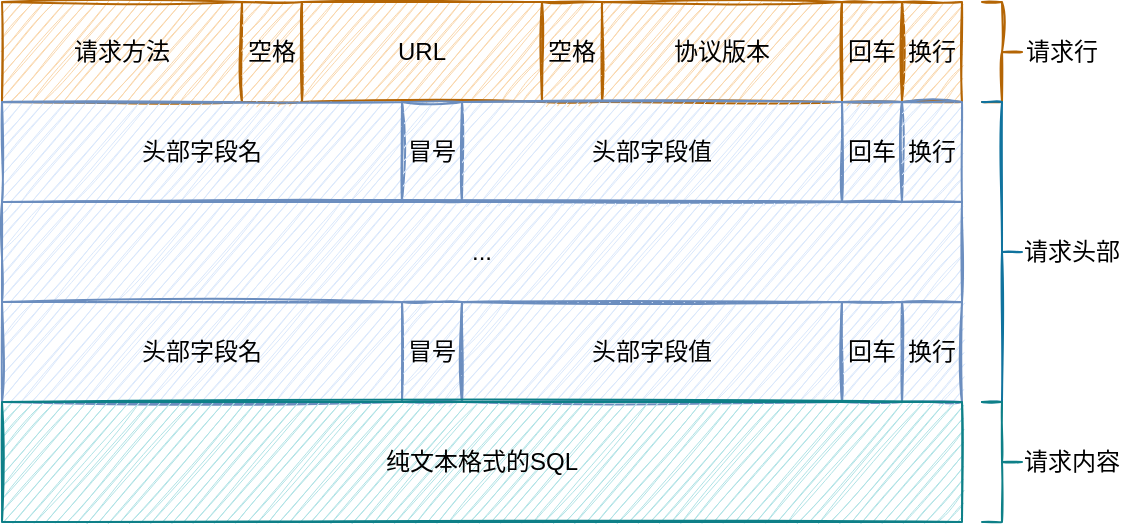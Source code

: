 <mxfile version="16.6.5" type="github">
  <diagram id="9ZpSaxzcpz4ULXaL1X-T" name="第 1 页">
    <mxGraphModel dx="946" dy="557" grid="1" gridSize="10" guides="1" tooltips="1" connect="1" arrows="1" fold="1" page="1" pageScale="1" pageWidth="827" pageHeight="1169" background="none" math="0" shadow="0">
      <root>
        <mxCell id="0" />
        <mxCell id="1" parent="0" />
        <mxCell id="QuoUFKUlMbN6moup9SOk-3" value="请求方法" style="rounded=0;whiteSpace=wrap;html=1;fillStyle=auto;fillColor=#fad7ac;gradientDirection=north;sketch=1;strokeColor=#b46504;" parent="1" vertex="1">
          <mxGeometry x="120" y="100" width="120" height="50" as="geometry" />
        </mxCell>
        <mxCell id="QuoUFKUlMbN6moup9SOk-4" value="空格" style="rounded=0;whiteSpace=wrap;html=1;fillStyle=auto;fillColor=#fad7ac;gradientDirection=north;sketch=1;strokeColor=#b46504;" parent="1" vertex="1">
          <mxGeometry x="240" y="100" width="30" height="50" as="geometry" />
        </mxCell>
        <mxCell id="QuoUFKUlMbN6moup9SOk-5" value="URL" style="rounded=0;whiteSpace=wrap;html=1;fillStyle=auto;fillColor=#fad7ac;gradientDirection=north;sketch=1;strokeColor=#b46504;" parent="1" vertex="1">
          <mxGeometry x="270" y="100" width="120" height="50" as="geometry" />
        </mxCell>
        <mxCell id="QuoUFKUlMbN6moup9SOk-6" value="空格" style="rounded=0;whiteSpace=wrap;html=1;fillStyle=auto;fillColor=#fad7ac;gradientDirection=north;sketch=1;strokeColor=#b46504;" parent="1" vertex="1">
          <mxGeometry x="390" y="100" width="30" height="50" as="geometry" />
        </mxCell>
        <mxCell id="QuoUFKUlMbN6moup9SOk-7" value="协议版本" style="rounded=0;whiteSpace=wrap;html=1;fillStyle=auto;fillColor=#fad7ac;gradientDirection=north;sketch=1;strokeColor=#b46504;" parent="1" vertex="1">
          <mxGeometry x="420" y="100" width="120" height="50" as="geometry" />
        </mxCell>
        <mxCell id="QuoUFKUlMbN6moup9SOk-9" value="回车" style="rounded=0;whiteSpace=wrap;html=1;fillStyle=auto;fillColor=#fad7ac;gradientDirection=north;sketch=1;strokeColor=#b46504;" parent="1" vertex="1">
          <mxGeometry x="540" y="100" width="30" height="50" as="geometry" />
        </mxCell>
        <mxCell id="QuoUFKUlMbN6moup9SOk-10" value="换行" style="rounded=0;whiteSpace=wrap;html=1;fillStyle=auto;fillColor=#fad7ac;gradientDirection=north;sketch=1;strokeColor=#b46504;" parent="1" vertex="1">
          <mxGeometry x="570" y="100" width="30" height="50" as="geometry" />
        </mxCell>
        <mxCell id="QuoUFKUlMbN6moup9SOk-11" value="" style="shape=curlyBracket;whiteSpace=wrap;html=1;rounded=0;flipH=1;fillStyle=auto;fillColor=#fad7ac;gradientDirection=north;sketch=1;strokeColor=#b46504;" parent="1" vertex="1">
          <mxGeometry x="610" y="100" width="20" height="50" as="geometry" />
        </mxCell>
        <mxCell id="QuoUFKUlMbN6moup9SOk-12" value="请求行" style="text;html=1;align=center;verticalAlign=middle;whiteSpace=wrap;rounded=0;fillStyle=auto;sketch=1;" parent="1" vertex="1">
          <mxGeometry x="630" y="110" width="40" height="30" as="geometry" />
        </mxCell>
        <mxCell id="QuoUFKUlMbN6moup9SOk-14" value="头部字段名" style="rounded=0;whiteSpace=wrap;html=1;fillStyle=auto;fillColor=#dae8fc;gradientDirection=north;sketch=1;strokeColor=#6c8ebf;" parent="1" vertex="1">
          <mxGeometry x="120" y="150" width="200" height="50" as="geometry" />
        </mxCell>
        <mxCell id="QuoUFKUlMbN6moup9SOk-15" value="冒号" style="rounded=0;whiteSpace=wrap;html=1;fillStyle=auto;fillColor=#dae8fc;gradientDirection=north;sketch=1;strokeColor=#6c8ebf;" parent="1" vertex="1">
          <mxGeometry x="320" y="150" width="30" height="50" as="geometry" />
        </mxCell>
        <mxCell id="QuoUFKUlMbN6moup9SOk-16" value="头部字段值" style="rounded=0;whiteSpace=wrap;html=1;fillStyle=auto;fillColor=#dae8fc;gradientDirection=north;sketch=1;strokeColor=#6c8ebf;" parent="1" vertex="1">
          <mxGeometry x="350" y="150" width="190" height="50" as="geometry" />
        </mxCell>
        <mxCell id="QuoUFKUlMbN6moup9SOk-17" value="回车" style="rounded=0;whiteSpace=wrap;html=1;fillStyle=auto;fillColor=#dae8fc;gradientDirection=north;sketch=1;strokeColor=#6c8ebf;" parent="1" vertex="1">
          <mxGeometry x="540" y="150" width="30" height="50" as="geometry" />
        </mxCell>
        <mxCell id="QuoUFKUlMbN6moup9SOk-18" value="换行" style="rounded=0;whiteSpace=wrap;html=1;fillStyle=auto;fillColor=#dae8fc;gradientDirection=north;sketch=1;strokeColor=#6c8ebf;" parent="1" vertex="1">
          <mxGeometry x="570" y="150" width="30" height="50" as="geometry" />
        </mxCell>
        <mxCell id="QuoUFKUlMbN6moup9SOk-19" value="..." style="rounded=0;whiteSpace=wrap;html=1;fillStyle=auto;fillColor=#dae8fc;gradientDirection=north;sketch=1;strokeColor=#6c8ebf;" parent="1" vertex="1">
          <mxGeometry x="120" y="200" width="480" height="50" as="geometry" />
        </mxCell>
        <mxCell id="QuoUFKUlMbN6moup9SOk-20" value="头部字段名" style="rounded=0;whiteSpace=wrap;html=1;fillStyle=auto;fillColor=#dae8fc;gradientDirection=north;sketch=1;strokeColor=#6c8ebf;" parent="1" vertex="1">
          <mxGeometry x="120" y="250" width="200" height="50" as="geometry" />
        </mxCell>
        <mxCell id="QuoUFKUlMbN6moup9SOk-21" value="冒号" style="rounded=0;whiteSpace=wrap;html=1;fillStyle=auto;fillColor=#dae8fc;gradientDirection=north;sketch=1;strokeColor=#6c8ebf;" parent="1" vertex="1">
          <mxGeometry x="320" y="250" width="30" height="50" as="geometry" />
        </mxCell>
        <mxCell id="QuoUFKUlMbN6moup9SOk-22" value="头部字段值" style="rounded=0;whiteSpace=wrap;html=1;fillStyle=auto;fillColor=#dae8fc;gradientDirection=north;sketch=1;strokeColor=#6c8ebf;" parent="1" vertex="1">
          <mxGeometry x="350" y="250" width="190" height="50" as="geometry" />
        </mxCell>
        <mxCell id="QuoUFKUlMbN6moup9SOk-23" value="回车" style="rounded=0;whiteSpace=wrap;html=1;fillStyle=auto;fillColor=#dae8fc;gradientDirection=north;sketch=1;strokeColor=#6c8ebf;" parent="1" vertex="1">
          <mxGeometry x="540" y="250" width="30" height="50" as="geometry" />
        </mxCell>
        <mxCell id="QuoUFKUlMbN6moup9SOk-24" value="换行" style="rounded=0;whiteSpace=wrap;html=1;fillStyle=auto;fillColor=#dae8fc;gradientDirection=north;sketch=1;strokeColor=#6c8ebf;" parent="1" vertex="1">
          <mxGeometry x="570" y="250" width="30" height="50" as="geometry" />
        </mxCell>
        <mxCell id="QuoUFKUlMbN6moup9SOk-26" value="" style="shape=curlyBracket;whiteSpace=wrap;html=1;rounded=0;flipH=1;fillStyle=auto;gradientDirection=north;sketch=1;fillColor=#b1ddf0;strokeColor=#10739e;" parent="1" vertex="1">
          <mxGeometry x="610" y="150" width="20" height="150" as="geometry" />
        </mxCell>
        <mxCell id="QuoUFKUlMbN6moup9SOk-27" value="请求头部" style="text;html=1;align=center;verticalAlign=middle;whiteSpace=wrap;rounded=0;fillStyle=auto;sketch=1;" parent="1" vertex="1">
          <mxGeometry x="630" y="210" width="50" height="30" as="geometry" />
        </mxCell>
        <mxCell id="QuoUFKUlMbN6moup9SOk-28" value="纯文本格式的SQL" style="rounded=0;whiteSpace=wrap;html=1;fillStyle=auto;fillColor=#b0e3e6;gradientDirection=north;sketch=1;strokeColor=#0e8088;" parent="1" vertex="1">
          <mxGeometry x="120" y="300" width="480" height="60" as="geometry" />
        </mxCell>
        <mxCell id="QuoUFKUlMbN6moup9SOk-29" value="" style="shape=curlyBracket;whiteSpace=wrap;html=1;rounded=0;flipH=1;fillStyle=auto;fillColor=#b0e3e6;gradientDirection=north;sketch=1;strokeColor=#0e8088;" parent="1" vertex="1">
          <mxGeometry x="610" y="300" width="20" height="60" as="geometry" />
        </mxCell>
        <mxCell id="QuoUFKUlMbN6moup9SOk-31" value="请求内容" style="text;html=1;align=center;verticalAlign=middle;whiteSpace=wrap;rounded=0;fillStyle=auto;sketch=1;" parent="1" vertex="1">
          <mxGeometry x="630" y="315" width="50" height="30" as="geometry" />
        </mxCell>
      </root>
    </mxGraphModel>
  </diagram>
</mxfile>
